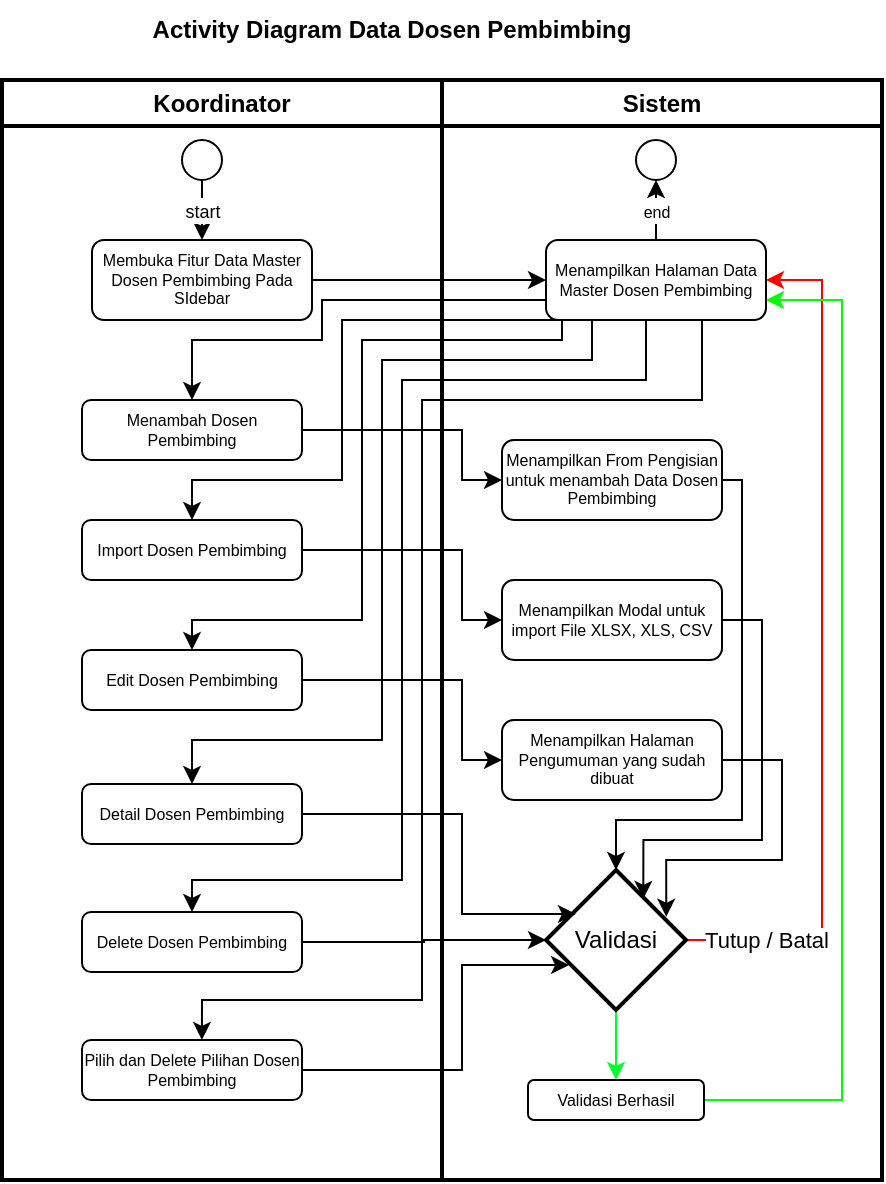 <mxfile version="25.0.3">
  <diagram name="Page-1" id="VLG8_q0UeuUh3ziCszn1">
    <mxGraphModel dx="1105" dy="635" grid="1" gridSize="13" guides="1" tooltips="1" connect="1" arrows="1" fold="1" page="1" pageScale="1" pageWidth="850" pageHeight="1100" math="0" shadow="0">
      <root>
        <mxCell id="0" />
        <mxCell id="1" parent="0" />
        <mxCell id="xm9gQBCulE0NQXOzr0cd-17" value="Koordinator" style="swimlane;whiteSpace=wrap;html=1;strokeColor=#000000;strokeWidth=2;" vertex="1" parent="1">
          <mxGeometry x="210" y="140" width="220" height="550" as="geometry" />
        </mxCell>
        <mxCell id="xm9gQBCulE0NQXOzr0cd-18" value="&lt;font style=&quot;font-size: 9px;&quot;&gt;start&lt;/font&gt;" style="rounded=0;orthogonalLoop=1;jettySize=auto;html=1;" edge="1" parent="xm9gQBCulE0NQXOzr0cd-17" source="xm9gQBCulE0NQXOzr0cd-19" target="xm9gQBCulE0NQXOzr0cd-20">
          <mxGeometry relative="1" as="geometry" />
        </mxCell>
        <mxCell id="xm9gQBCulE0NQXOzr0cd-19" value="" style="ellipse;whiteSpace=wrap;html=1;aspect=fixed;" vertex="1" parent="xm9gQBCulE0NQXOzr0cd-17">
          <mxGeometry x="90" y="30" width="20" height="20" as="geometry" />
        </mxCell>
        <mxCell id="xm9gQBCulE0NQXOzr0cd-20" value="Membuka Fitur Data Master Dosen Pembimbing Pada SIdebar" style="rounded=1;whiteSpace=wrap;html=1;fontSize=8;" vertex="1" parent="xm9gQBCulE0NQXOzr0cd-17">
          <mxGeometry x="45" y="80" width="110" height="40" as="geometry" />
        </mxCell>
        <mxCell id="xm9gQBCulE0NQXOzr0cd-22" value="Menambah Dosen Pembimbing" style="rounded=1;whiteSpace=wrap;html=1;fontSize=8;" vertex="1" parent="xm9gQBCulE0NQXOzr0cd-17">
          <mxGeometry x="40" y="160" width="110" height="30" as="geometry" />
        </mxCell>
        <mxCell id="xm9gQBCulE0NQXOzr0cd-24" value="Import Dosen Pembimbing" style="rounded=1;whiteSpace=wrap;html=1;fontSize=8;" vertex="1" parent="xm9gQBCulE0NQXOzr0cd-17">
          <mxGeometry x="40" y="220" width="110" height="30" as="geometry" />
        </mxCell>
        <mxCell id="xm9gQBCulE0NQXOzr0cd-26" value="Edit Dosen Pembimbing" style="rounded=1;whiteSpace=wrap;html=1;fontSize=8;" vertex="1" parent="xm9gQBCulE0NQXOzr0cd-17">
          <mxGeometry x="40" y="285" width="110" height="30" as="geometry" />
        </mxCell>
        <mxCell id="xm9gQBCulE0NQXOzr0cd-48" value="Detail Dosen Pembimbing" style="rounded=1;whiteSpace=wrap;html=1;fontSize=8;" vertex="1" parent="xm9gQBCulE0NQXOzr0cd-17">
          <mxGeometry x="40" y="352" width="110" height="30" as="geometry" />
        </mxCell>
        <mxCell id="xm9gQBCulE0NQXOzr0cd-49" value="Delete Dosen Pembimbing" style="rounded=1;whiteSpace=wrap;html=1;fontSize=8;" vertex="1" parent="xm9gQBCulE0NQXOzr0cd-17">
          <mxGeometry x="40" y="416" width="110" height="30" as="geometry" />
        </mxCell>
        <mxCell id="xm9gQBCulE0NQXOzr0cd-50" value="Pilih dan Delete Pilihan Dosen Pembimbing" style="rounded=1;whiteSpace=wrap;html=1;fontSize=8;" vertex="1" parent="xm9gQBCulE0NQXOzr0cd-17">
          <mxGeometry x="40" y="480" width="110" height="30" as="geometry" />
        </mxCell>
        <mxCell id="xm9gQBCulE0NQXOzr0cd-28" value="Sistem" style="swimlane;whiteSpace=wrap;html=1;strokeColor=#000000;strokeWidth=2;perimeterSpacing=0;" vertex="1" parent="1">
          <mxGeometry x="430" y="140" width="220" height="550" as="geometry" />
        </mxCell>
        <mxCell id="xm9gQBCulE0NQXOzr0cd-29" value="&lt;font style=&quot;font-size: 8px;&quot;&gt;end&lt;/font&gt;" style="edgeStyle=orthogonalEdgeStyle;rounded=0;orthogonalLoop=1;jettySize=auto;html=1;entryX=0.5;entryY=1;entryDx=0;entryDy=0;" edge="1" parent="xm9gQBCulE0NQXOzr0cd-28" source="xm9gQBCulE0NQXOzr0cd-30" target="xm9gQBCulE0NQXOzr0cd-35">
          <mxGeometry relative="1" as="geometry" />
        </mxCell>
        <mxCell id="xm9gQBCulE0NQXOzr0cd-30" value="Menampilkan Halaman Data Master Dosen Pembimbing" style="rounded=1;whiteSpace=wrap;html=1;fontSize=8;" vertex="1" parent="xm9gQBCulE0NQXOzr0cd-28">
          <mxGeometry x="52" y="80" width="110" height="40" as="geometry" />
        </mxCell>
        <mxCell id="xm9gQBCulE0NQXOzr0cd-31" value="Menampilkan From Pengisian untuk menambah Data Dosen Pembimbing" style="rounded=1;whiteSpace=wrap;html=1;fontSize=8;" vertex="1" parent="xm9gQBCulE0NQXOzr0cd-28">
          <mxGeometry x="30" y="180" width="110" height="40" as="geometry" />
        </mxCell>
        <mxCell id="xm9gQBCulE0NQXOzr0cd-32" value="Menampilkan Modal untuk import File XLSX, XLS, CSV" style="rounded=1;whiteSpace=wrap;html=1;fontSize=8;" vertex="1" parent="xm9gQBCulE0NQXOzr0cd-28">
          <mxGeometry x="30" y="250" width="110" height="40" as="geometry" />
        </mxCell>
        <mxCell id="xm9gQBCulE0NQXOzr0cd-33" value="Menampilkan Halaman Pengumuman yang sudah dibuat" style="rounded=1;whiteSpace=wrap;html=1;fontSize=8;" vertex="1" parent="xm9gQBCulE0NQXOzr0cd-28">
          <mxGeometry x="30" y="320" width="110" height="40" as="geometry" />
        </mxCell>
        <mxCell id="xm9gQBCulE0NQXOzr0cd-35" value="" style="ellipse;whiteSpace=wrap;html=1;aspect=fixed;" vertex="1" parent="xm9gQBCulE0NQXOzr0cd-28">
          <mxGeometry x="97" y="30" width="20" height="20" as="geometry" />
        </mxCell>
        <mxCell id="xm9gQBCulE0NQXOzr0cd-61" style="edgeStyle=orthogonalEdgeStyle;rounded=0;orthogonalLoop=1;jettySize=auto;html=1;entryX=1;entryY=0.5;entryDx=0;entryDy=0;strokeColor=#ff0000;" edge="1" parent="xm9gQBCulE0NQXOzr0cd-28" source="xm9gQBCulE0NQXOzr0cd-52" target="xm9gQBCulE0NQXOzr0cd-30">
          <mxGeometry relative="1" as="geometry">
            <Array as="points">
              <mxPoint x="190" y="430" />
              <mxPoint x="190" y="100" />
            </Array>
          </mxGeometry>
        </mxCell>
        <mxCell id="xm9gQBCulE0NQXOzr0cd-65" value="Tutup / Batal" style="edgeLabel;html=1;align=center;verticalAlign=middle;resizable=0;points=[];" vertex="1" connectable="0" parent="xm9gQBCulE0NQXOzr0cd-61">
          <mxGeometry x="-0.814" relative="1" as="geometry">
            <mxPoint as="offset" />
          </mxGeometry>
        </mxCell>
        <mxCell id="xm9gQBCulE0NQXOzr0cd-71" value="" style="edgeStyle=orthogonalEdgeStyle;rounded=0;orthogonalLoop=1;jettySize=auto;html=1;entryX=0.5;entryY=0;entryDx=0;entryDy=0;strokeColor=#00ff2a;" edge="1" parent="xm9gQBCulE0NQXOzr0cd-28" source="xm9gQBCulE0NQXOzr0cd-52" target="xm9gQBCulE0NQXOzr0cd-70">
          <mxGeometry relative="1" as="geometry" />
        </mxCell>
        <mxCell id="xm9gQBCulE0NQXOzr0cd-52" value="Validasi" style="strokeWidth=2;html=1;shape=mxgraph.flowchart.decision;whiteSpace=wrap;" vertex="1" parent="xm9gQBCulE0NQXOzr0cd-28">
          <mxGeometry x="52" y="395" width="70" height="70" as="geometry" />
        </mxCell>
        <mxCell id="xm9gQBCulE0NQXOzr0cd-72" style="edgeStyle=orthogonalEdgeStyle;rounded=0;orthogonalLoop=1;jettySize=auto;html=1;entryX=1;entryY=0.75;entryDx=0;entryDy=0;fontColor=#00ff1e;strokeColor=#00ff04;" edge="1" parent="xm9gQBCulE0NQXOzr0cd-28" source="xm9gQBCulE0NQXOzr0cd-70" target="xm9gQBCulE0NQXOzr0cd-30">
          <mxGeometry relative="1" as="geometry">
            <Array as="points">
              <mxPoint x="200" y="510" />
              <mxPoint x="200" y="110" />
            </Array>
          </mxGeometry>
        </mxCell>
        <mxCell id="xm9gQBCulE0NQXOzr0cd-70" value="Validasi Berhasil" style="rounded=1;whiteSpace=wrap;html=1;fontSize=8;" vertex="1" parent="xm9gQBCulE0NQXOzr0cd-28">
          <mxGeometry x="43" y="500" width="88" height="20" as="geometry" />
        </mxCell>
        <mxCell id="xm9gQBCulE0NQXOzr0cd-76" style="edgeStyle=orthogonalEdgeStyle;rounded=0;orthogonalLoop=1;jettySize=auto;html=1;entryX=0.5;entryY=0;entryDx=0;entryDy=0;entryPerimeter=0;" edge="1" parent="xm9gQBCulE0NQXOzr0cd-28" source="xm9gQBCulE0NQXOzr0cd-31" target="xm9gQBCulE0NQXOzr0cd-52">
          <mxGeometry relative="1" as="geometry">
            <Array as="points">
              <mxPoint x="150" y="200" />
              <mxPoint x="150" y="370" />
              <mxPoint x="87" y="370" />
            </Array>
          </mxGeometry>
        </mxCell>
        <mxCell id="xm9gQBCulE0NQXOzr0cd-77" style="edgeStyle=orthogonalEdgeStyle;rounded=0;orthogonalLoop=1;jettySize=auto;html=1;entryX=0.695;entryY=0.206;entryDx=0;entryDy=0;entryPerimeter=0;" edge="1" parent="xm9gQBCulE0NQXOzr0cd-28" source="xm9gQBCulE0NQXOzr0cd-32" target="xm9gQBCulE0NQXOzr0cd-52">
          <mxGeometry relative="1" as="geometry">
            <Array as="points">
              <mxPoint x="160" y="270" />
              <mxPoint x="160" y="380" />
              <mxPoint x="101" y="380" />
            </Array>
          </mxGeometry>
        </mxCell>
        <mxCell id="xm9gQBCulE0NQXOzr0cd-79" style="edgeStyle=orthogonalEdgeStyle;rounded=0;orthogonalLoop=1;jettySize=auto;html=1;entryX=0.859;entryY=0.334;entryDx=0;entryDy=0;entryPerimeter=0;" edge="1" parent="xm9gQBCulE0NQXOzr0cd-28" source="xm9gQBCulE0NQXOzr0cd-33" target="xm9gQBCulE0NQXOzr0cd-52">
          <mxGeometry relative="1" as="geometry">
            <Array as="points">
              <mxPoint x="170" y="340" />
              <mxPoint x="170" y="390" />
              <mxPoint x="112" y="390" />
            </Array>
          </mxGeometry>
        </mxCell>
        <mxCell id="xm9gQBCulE0NQXOzr0cd-39" value="&lt;b&gt;Activity Diagram Data Dosen Pembimbing&lt;/b&gt;" style="text;html=1;align=center;verticalAlign=middle;whiteSpace=wrap;rounded=0;" vertex="1" parent="1">
          <mxGeometry x="275" y="100" width="260" height="30" as="geometry" />
        </mxCell>
        <mxCell id="xm9gQBCulE0NQXOzr0cd-40" style="rounded=0;orthogonalLoop=1;jettySize=auto;html=1;entryX=0;entryY=0.5;entryDx=0;entryDy=0;" edge="1" parent="1" source="xm9gQBCulE0NQXOzr0cd-20" target="xm9gQBCulE0NQXOzr0cd-30">
          <mxGeometry relative="1" as="geometry" />
        </mxCell>
        <mxCell id="xm9gQBCulE0NQXOzr0cd-53" style="edgeStyle=orthogonalEdgeStyle;rounded=0;orthogonalLoop=1;jettySize=auto;html=1;entryX=0.5;entryY=0;entryDx=0;entryDy=0;" edge="1" parent="1" source="xm9gQBCulE0NQXOzr0cd-30" target="xm9gQBCulE0NQXOzr0cd-22">
          <mxGeometry relative="1" as="geometry">
            <Array as="points">
              <mxPoint x="370" y="250" />
              <mxPoint x="370" y="270" />
              <mxPoint x="305" y="270" />
            </Array>
          </mxGeometry>
        </mxCell>
        <mxCell id="xm9gQBCulE0NQXOzr0cd-54" style="edgeStyle=orthogonalEdgeStyle;rounded=0;orthogonalLoop=1;jettySize=auto;html=1;exitX=0.056;exitY=0.999;exitDx=0;exitDy=0;entryX=0.5;entryY=0;entryDx=0;entryDy=0;exitPerimeter=0;" edge="1" parent="1" source="xm9gQBCulE0NQXOzr0cd-30" target="xm9gQBCulE0NQXOzr0cd-24">
          <mxGeometry relative="1" as="geometry">
            <Array as="points">
              <mxPoint x="380" y="260" />
              <mxPoint x="380" y="340" />
              <mxPoint x="305" y="340" />
            </Array>
          </mxGeometry>
        </mxCell>
        <mxCell id="xm9gQBCulE0NQXOzr0cd-55" style="edgeStyle=orthogonalEdgeStyle;rounded=0;orthogonalLoop=1;jettySize=auto;html=1;exitX=0.25;exitY=1;exitDx=0;exitDy=0;entryX=0.5;entryY=0;entryDx=0;entryDy=0;" edge="1" parent="1" source="xm9gQBCulE0NQXOzr0cd-30" target="xm9gQBCulE0NQXOzr0cd-26">
          <mxGeometry relative="1" as="geometry">
            <Array as="points">
              <mxPoint x="490" y="260" />
              <mxPoint x="490" y="270" />
              <mxPoint x="390" y="270" />
              <mxPoint x="390" y="410" />
              <mxPoint x="305" y="410" />
            </Array>
          </mxGeometry>
        </mxCell>
        <mxCell id="xm9gQBCulE0NQXOzr0cd-56" style="edgeStyle=orthogonalEdgeStyle;rounded=0;orthogonalLoop=1;jettySize=auto;html=1;exitX=0.5;exitY=1;exitDx=0;exitDy=0;entryX=0.5;entryY=0;entryDx=0;entryDy=0;" edge="1" parent="1" source="xm9gQBCulE0NQXOzr0cd-30" target="xm9gQBCulE0NQXOzr0cd-48">
          <mxGeometry relative="1" as="geometry">
            <Array as="points">
              <mxPoint x="505" y="280" />
              <mxPoint x="400" y="280" />
              <mxPoint x="400" y="470" />
              <mxPoint x="305" y="470" />
            </Array>
          </mxGeometry>
        </mxCell>
        <mxCell id="xm9gQBCulE0NQXOzr0cd-57" style="edgeStyle=orthogonalEdgeStyle;rounded=0;orthogonalLoop=1;jettySize=auto;html=1;exitX=0.75;exitY=1;exitDx=0;exitDy=0;entryX=0.5;entryY=0;entryDx=0;entryDy=0;" edge="1" parent="1" source="xm9gQBCulE0NQXOzr0cd-30" target="xm9gQBCulE0NQXOzr0cd-49">
          <mxGeometry relative="1" as="geometry">
            <Array as="points">
              <mxPoint x="532" y="260" />
              <mxPoint x="532" y="290" />
              <mxPoint x="410" y="290" />
              <mxPoint x="410" y="540" />
              <mxPoint x="305" y="540" />
            </Array>
          </mxGeometry>
        </mxCell>
        <mxCell id="xm9gQBCulE0NQXOzr0cd-58" style="edgeStyle=orthogonalEdgeStyle;rounded=0;orthogonalLoop=1;jettySize=auto;html=1;entryX=0.545;entryY=0;entryDx=0;entryDy=0;entryPerimeter=0;" edge="1" parent="1" target="xm9gQBCulE0NQXOzr0cd-50">
          <mxGeometry relative="1" as="geometry">
            <mxPoint x="560" y="260" as="sourcePoint" />
            <Array as="points">
              <mxPoint x="560" y="300" />
              <mxPoint x="420" y="300" />
              <mxPoint x="420" y="600" />
              <mxPoint x="310" y="600" />
            </Array>
          </mxGeometry>
        </mxCell>
        <mxCell id="xm9gQBCulE0NQXOzr0cd-59" style="edgeStyle=orthogonalEdgeStyle;rounded=0;orthogonalLoop=1;jettySize=auto;html=1;entryX=0;entryY=0.5;entryDx=0;entryDy=0;" edge="1" parent="1" source="xm9gQBCulE0NQXOzr0cd-22" target="xm9gQBCulE0NQXOzr0cd-31">
          <mxGeometry relative="1" as="geometry">
            <Array as="points">
              <mxPoint x="440" y="315" />
              <mxPoint x="440" y="340" />
            </Array>
          </mxGeometry>
        </mxCell>
        <mxCell id="xm9gQBCulE0NQXOzr0cd-60" style="edgeStyle=orthogonalEdgeStyle;rounded=0;orthogonalLoop=1;jettySize=auto;html=1;entryX=0;entryY=0.5;entryDx=0;entryDy=0;" edge="1" parent="1" source="xm9gQBCulE0NQXOzr0cd-24" target="xm9gQBCulE0NQXOzr0cd-32">
          <mxGeometry relative="1" as="geometry">
            <Array as="points">
              <mxPoint x="440" y="375" />
              <mxPoint x="440" y="410" />
            </Array>
          </mxGeometry>
        </mxCell>
        <mxCell id="xm9gQBCulE0NQXOzr0cd-66" style="edgeStyle=orthogonalEdgeStyle;rounded=0;orthogonalLoop=1;jettySize=auto;html=1;" edge="1" parent="1" source="xm9gQBCulE0NQXOzr0cd-49" target="xm9gQBCulE0NQXOzr0cd-52">
          <mxGeometry relative="1" as="geometry">
            <mxPoint x="450" y="569" as="targetPoint" />
            <Array as="points" />
          </mxGeometry>
        </mxCell>
        <mxCell id="xm9gQBCulE0NQXOzr0cd-68" style="edgeStyle=orthogonalEdgeStyle;rounded=0;orthogonalLoop=1;jettySize=auto;html=1;entryX=0.214;entryY=0.314;entryDx=0;entryDy=0;entryPerimeter=0;" edge="1" parent="1" source="xm9gQBCulE0NQXOzr0cd-48" target="xm9gQBCulE0NQXOzr0cd-52">
          <mxGeometry relative="1" as="geometry">
            <Array as="points">
              <mxPoint x="440" y="507" />
              <mxPoint x="440" y="557" />
            </Array>
          </mxGeometry>
        </mxCell>
        <mxCell id="xm9gQBCulE0NQXOzr0cd-69" style="edgeStyle=orthogonalEdgeStyle;rounded=0;orthogonalLoop=1;jettySize=auto;html=1;entryX=0.165;entryY=0.679;entryDx=0;entryDy=0;entryPerimeter=0;" edge="1" parent="1" source="xm9gQBCulE0NQXOzr0cd-50" target="xm9gQBCulE0NQXOzr0cd-52">
          <mxGeometry relative="1" as="geometry">
            <Array as="points">
              <mxPoint x="440" y="635" />
              <mxPoint x="440" y="583" />
            </Array>
          </mxGeometry>
        </mxCell>
        <mxCell id="xm9gQBCulE0NQXOzr0cd-80" style="edgeStyle=orthogonalEdgeStyle;rounded=0;orthogonalLoop=1;jettySize=auto;html=1;entryX=0;entryY=0.5;entryDx=0;entryDy=0;" edge="1" parent="1" source="xm9gQBCulE0NQXOzr0cd-26" target="xm9gQBCulE0NQXOzr0cd-33">
          <mxGeometry relative="1" as="geometry">
            <Array as="points">
              <mxPoint x="440" y="440" />
              <mxPoint x="440" y="480" />
            </Array>
          </mxGeometry>
        </mxCell>
      </root>
    </mxGraphModel>
  </diagram>
</mxfile>
